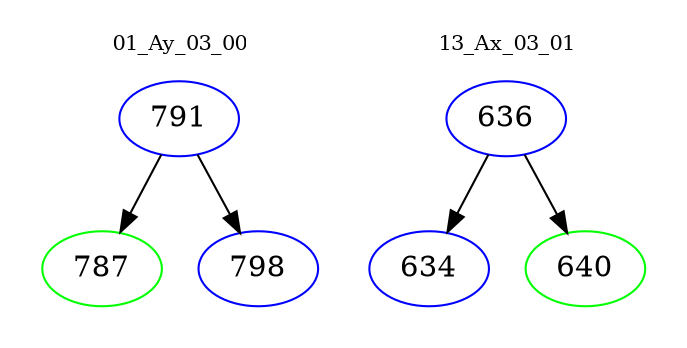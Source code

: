 digraph{
subgraph cluster_0 {
color = white
label = "01_Ay_03_00";
fontsize=10;
T0_791 [label="791", color="blue"]
T0_791 -> T0_787 [color="black"]
T0_787 [label="787", color="green"]
T0_791 -> T0_798 [color="black"]
T0_798 [label="798", color="blue"]
}
subgraph cluster_1 {
color = white
label = "13_Ax_03_01";
fontsize=10;
T1_636 [label="636", color="blue"]
T1_636 -> T1_634 [color="black"]
T1_634 [label="634", color="blue"]
T1_636 -> T1_640 [color="black"]
T1_640 [label="640", color="green"]
}
}
